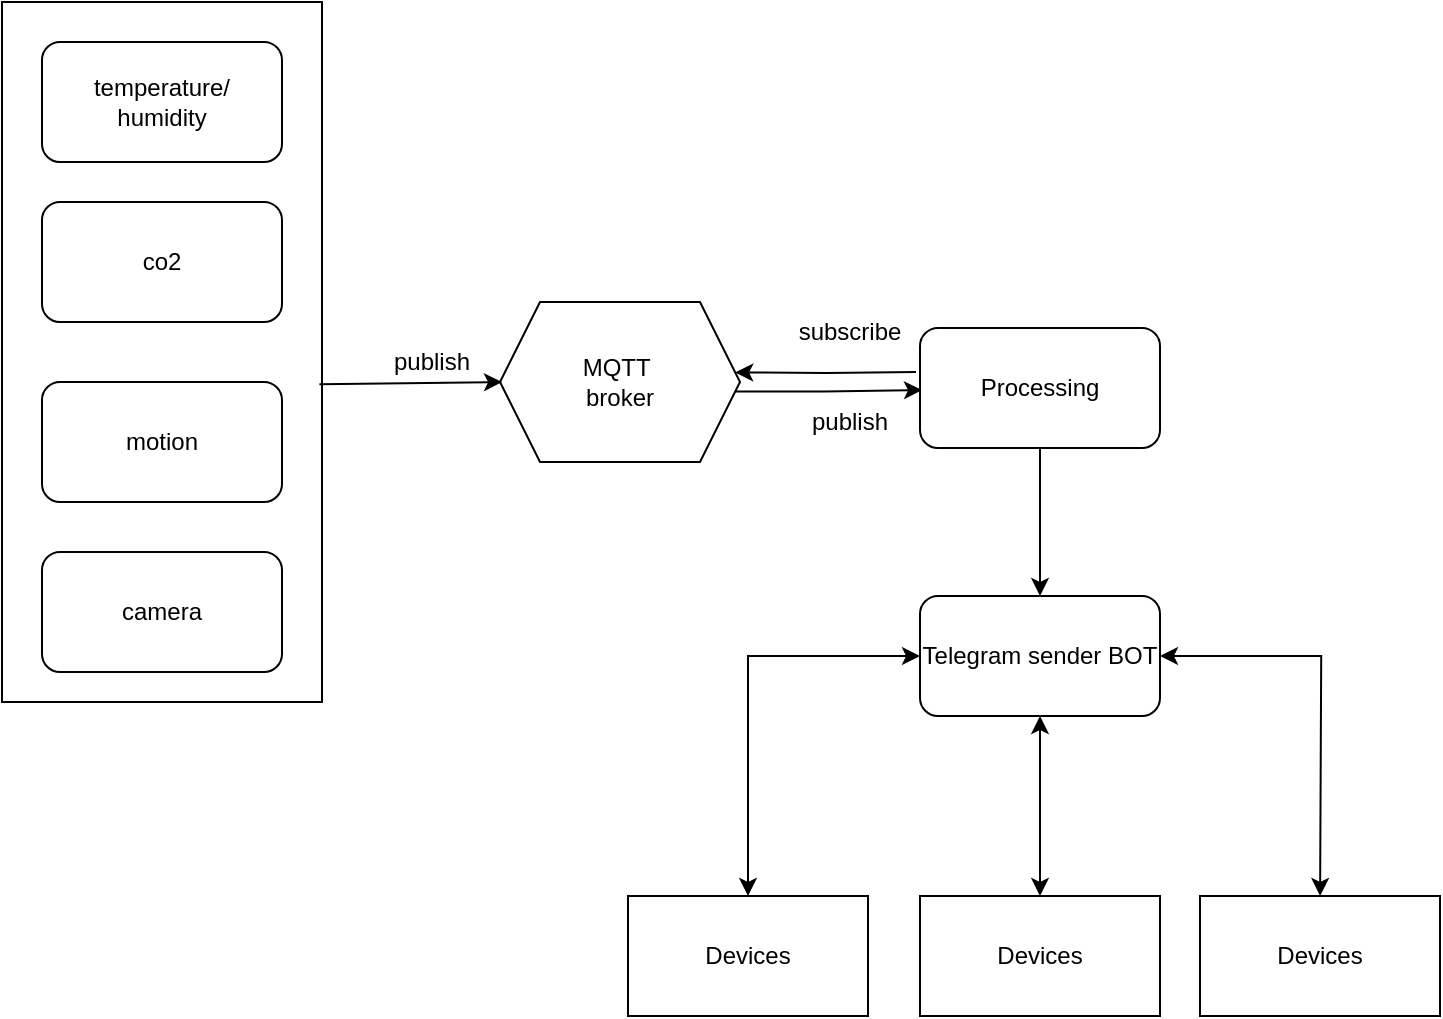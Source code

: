 <mxfile version="24.9.3">
  <diagram name="Página-1" id="Iqrlzago6pzUxUC0SyVE">
    <mxGraphModel dx="1357" dy="674" grid="1" gridSize="10" guides="1" tooltips="1" connect="1" arrows="1" fold="1" page="1" pageScale="1" pageWidth="827" pageHeight="1169" math="0" shadow="0">
      <root>
        <mxCell id="0" />
        <mxCell id="1" parent="0" />
        <mxCell id="HR_RRCz4WreAaDOPDTOr-4" value="" style="rounded=0;whiteSpace=wrap;html=1;fillColor=none;" parent="1" vertex="1">
          <mxGeometry x="10" y="100" width="160" height="350" as="geometry" />
        </mxCell>
        <mxCell id="HR_RRCz4WreAaDOPDTOr-19" style="edgeStyle=orthogonalEdgeStyle;rounded=0;orthogonalLoop=1;jettySize=auto;html=1;exitX=0.988;exitY=0.559;exitDx=0;exitDy=0;exitPerimeter=0;" parent="1" edge="1">
          <mxGeometry relative="1" as="geometry">
            <mxPoint x="364.56" y="294.72" as="sourcePoint" />
            <mxPoint x="470" y="294" as="targetPoint" />
            <Array as="points">
              <mxPoint x="421" y="295" />
            </Array>
          </mxGeometry>
        </mxCell>
        <mxCell id="HR_RRCz4WreAaDOPDTOr-1" value="MQTT&amp;nbsp;&lt;div&gt;broker&lt;/div&gt;" style="shape=hexagon;perimeter=hexagonPerimeter2;whiteSpace=wrap;html=1;fixedSize=1;" parent="1" vertex="1">
          <mxGeometry x="259" y="250" width="120" height="80" as="geometry" />
        </mxCell>
        <mxCell id="HR_RRCz4WreAaDOPDTOr-2" value="temperature/&lt;div&gt;humidity&lt;/div&gt;" style="rounded=1;whiteSpace=wrap;html=1;" parent="1" vertex="1">
          <mxGeometry x="30" y="120" width="120" height="60" as="geometry" />
        </mxCell>
        <mxCell id="HR_RRCz4WreAaDOPDTOr-5" value="co2" style="rounded=1;whiteSpace=wrap;html=1;" parent="1" vertex="1">
          <mxGeometry x="30" y="200" width="120" height="60" as="geometry" />
        </mxCell>
        <mxCell id="HR_RRCz4WreAaDOPDTOr-6" value="motion" style="rounded=1;whiteSpace=wrap;html=1;" parent="1" vertex="1">
          <mxGeometry x="30" y="290" width="120" height="60" as="geometry" />
        </mxCell>
        <mxCell id="HR_RRCz4WreAaDOPDTOr-15" style="edgeStyle=orthogonalEdgeStyle;rounded=0;orthogonalLoop=1;jettySize=auto;html=1;entryX=0.98;entryY=0.44;entryDx=0;entryDy=0;entryPerimeter=0;exitX=0;exitY=0.5;exitDx=0;exitDy=0;" parent="1" edge="1">
          <mxGeometry relative="1" as="geometry">
            <mxPoint x="467" y="285" as="sourcePoint" />
            <mxPoint x="376.6" y="285.2" as="targetPoint" />
          </mxGeometry>
        </mxCell>
        <mxCell id="HR_RRCz4WreAaDOPDTOr-16" value="subscribe" style="text;html=1;align=center;verticalAlign=middle;whiteSpace=wrap;rounded=0;" parent="1" vertex="1">
          <mxGeometry x="389" y="250" width="90" height="30" as="geometry" />
        </mxCell>
        <mxCell id="HR_RRCz4WreAaDOPDTOr-17" value="publish" style="text;html=1;align=center;verticalAlign=middle;whiteSpace=wrap;rounded=0;" parent="1" vertex="1">
          <mxGeometry x="180" y="270" width="90" height="20" as="geometry" />
        </mxCell>
        <mxCell id="HR_RRCz4WreAaDOPDTOr-20" value="publish" style="text;html=1;align=center;verticalAlign=middle;whiteSpace=wrap;rounded=0;" parent="1" vertex="1">
          <mxGeometry x="389" y="300" width="90" height="20" as="geometry" />
        </mxCell>
        <mxCell id="HR_RRCz4WreAaDOPDTOr-23" value="&lt;span style=&quot;text-align: left;&quot;&gt;camera&lt;/span&gt;" style="rounded=1;whiteSpace=wrap;html=1;" parent="1" vertex="1">
          <mxGeometry x="30" y="375" width="120" height="60" as="geometry" />
        </mxCell>
        <mxCell id="HR_RRCz4WreAaDOPDTOr-27" value="" style="endArrow=classic;html=1;rounded=0;exitX=0.992;exitY=0.546;exitDx=0;exitDy=0;exitPerimeter=0;" parent="1" edge="1" source="HR_RRCz4WreAaDOPDTOr-4">
          <mxGeometry width="50" height="50" relative="1" as="geometry">
            <mxPoint x="190" y="290" as="sourcePoint" />
            <mxPoint x="260" y="290" as="targetPoint" />
          </mxGeometry>
        </mxCell>
        <mxCell id="HR_RRCz4WreAaDOPDTOr-30" style="edgeStyle=orthogonalEdgeStyle;rounded=0;orthogonalLoop=1;jettySize=auto;html=1;entryX=0.5;entryY=0;entryDx=0;entryDy=0;" parent="1" source="HR_RRCz4WreAaDOPDTOr-12" target="HR_RRCz4WreAaDOPDTOr-35" edge="1">
          <mxGeometry relative="1" as="geometry">
            <mxPoint x="483" y="403" as="targetPoint" />
          </mxGeometry>
        </mxCell>
        <mxCell id="HR_RRCz4WreAaDOPDTOr-12" value="Processing" style="rounded=1;whiteSpace=wrap;html=1;" parent="1" vertex="1">
          <mxGeometry x="469" y="263" width="120" height="60" as="geometry" />
        </mxCell>
        <mxCell id="00CgD60gLo0BPn1WWVER-6" style="edgeStyle=orthogonalEdgeStyle;rounded=0;orthogonalLoop=1;jettySize=auto;html=1;entryX=0.5;entryY=0;entryDx=0;entryDy=0;startArrow=classic;startFill=1;" parent="1" source="HR_RRCz4WreAaDOPDTOr-35" edge="1">
          <mxGeometry relative="1" as="geometry">
            <mxPoint x="529" y="547" as="targetPoint" />
          </mxGeometry>
        </mxCell>
        <mxCell id="00CgD60gLo0BPn1WWVER-7" style="edgeStyle=orthogonalEdgeStyle;rounded=0;orthogonalLoop=1;jettySize=auto;html=1;startArrow=classic;startFill=1;" parent="1" source="HR_RRCz4WreAaDOPDTOr-35" edge="1">
          <mxGeometry relative="1" as="geometry">
            <mxPoint x="669.053" y="547" as="targetPoint" />
          </mxGeometry>
        </mxCell>
        <mxCell id="HR_RRCz4WreAaDOPDTOr-35" value="Telegram sender BOT" style="rounded=1;whiteSpace=wrap;html=1;" parent="1" vertex="1">
          <mxGeometry x="469" y="397" width="120" height="60" as="geometry" />
        </mxCell>
        <mxCell id="00CgD60gLo0BPn1WWVER-13" style="edgeStyle=orthogonalEdgeStyle;rounded=0;orthogonalLoop=1;jettySize=auto;html=1;entryX=0;entryY=0.5;entryDx=0;entryDy=0;exitX=0.5;exitY=0;exitDx=0;exitDy=0;startArrow=classic;startFill=1;" parent="1" source="00CgD60gLo0BPn1WWVER-10" target="HR_RRCz4WreAaDOPDTOr-35" edge="1">
          <mxGeometry relative="1" as="geometry" />
        </mxCell>
        <mxCell id="00CgD60gLo0BPn1WWVER-10" value="Devices" style="rounded=0;whiteSpace=wrap;html=1;" parent="1" vertex="1">
          <mxGeometry x="323" y="547" width="120" height="60" as="geometry" />
        </mxCell>
        <mxCell id="00CgD60gLo0BPn1WWVER-11" value="Devices" style="rounded=0;whiteSpace=wrap;html=1;" parent="1" vertex="1">
          <mxGeometry x="469" y="547" width="120" height="60" as="geometry" />
        </mxCell>
        <mxCell id="00CgD60gLo0BPn1WWVER-12" value="Devices" style="rounded=0;whiteSpace=wrap;html=1;" parent="1" vertex="1">
          <mxGeometry x="609" y="547" width="120" height="60" as="geometry" />
        </mxCell>
      </root>
    </mxGraphModel>
  </diagram>
</mxfile>
